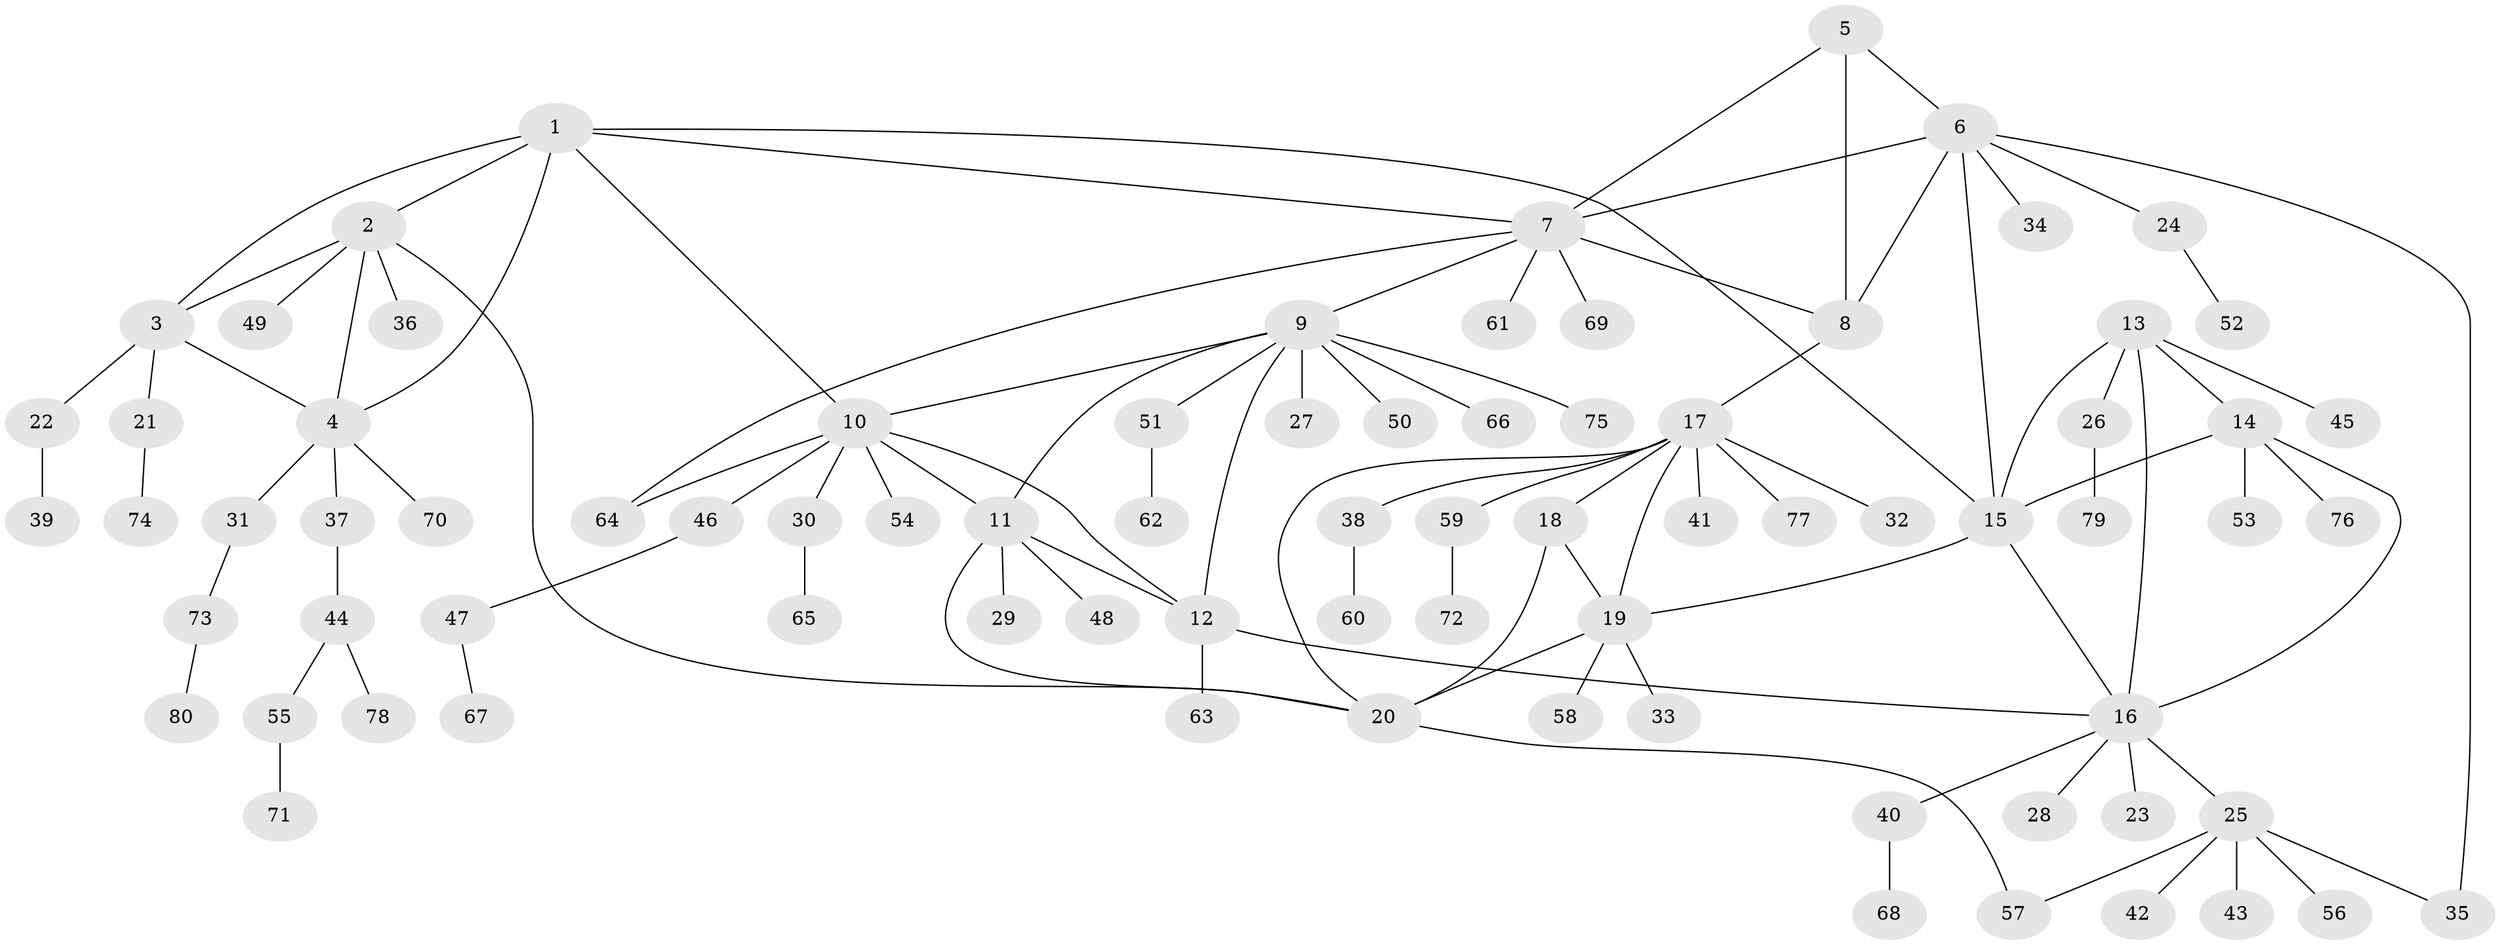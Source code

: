// Generated by graph-tools (version 1.1) at 2025/15/03/09/25 04:15:51]
// undirected, 80 vertices, 103 edges
graph export_dot {
graph [start="1"]
  node [color=gray90,style=filled];
  1;
  2;
  3;
  4;
  5;
  6;
  7;
  8;
  9;
  10;
  11;
  12;
  13;
  14;
  15;
  16;
  17;
  18;
  19;
  20;
  21;
  22;
  23;
  24;
  25;
  26;
  27;
  28;
  29;
  30;
  31;
  32;
  33;
  34;
  35;
  36;
  37;
  38;
  39;
  40;
  41;
  42;
  43;
  44;
  45;
  46;
  47;
  48;
  49;
  50;
  51;
  52;
  53;
  54;
  55;
  56;
  57;
  58;
  59;
  60;
  61;
  62;
  63;
  64;
  65;
  66;
  67;
  68;
  69;
  70;
  71;
  72;
  73;
  74;
  75;
  76;
  77;
  78;
  79;
  80;
  1 -- 2;
  1 -- 3;
  1 -- 4;
  1 -- 7;
  1 -- 10;
  1 -- 15;
  2 -- 3;
  2 -- 4;
  2 -- 20;
  2 -- 36;
  2 -- 49;
  3 -- 4;
  3 -- 21;
  3 -- 22;
  4 -- 31;
  4 -- 37;
  4 -- 70;
  5 -- 6;
  5 -- 7;
  5 -- 8;
  6 -- 7;
  6 -- 8;
  6 -- 15;
  6 -- 24;
  6 -- 34;
  6 -- 35;
  7 -- 8;
  7 -- 9;
  7 -- 61;
  7 -- 64;
  7 -- 69;
  8 -- 17;
  9 -- 10;
  9 -- 11;
  9 -- 12;
  9 -- 27;
  9 -- 50;
  9 -- 51;
  9 -- 66;
  9 -- 75;
  10 -- 11;
  10 -- 12;
  10 -- 30;
  10 -- 46;
  10 -- 54;
  10 -- 64;
  11 -- 12;
  11 -- 20;
  11 -- 29;
  11 -- 48;
  12 -- 16;
  12 -- 63;
  13 -- 14;
  13 -- 15;
  13 -- 16;
  13 -- 26;
  13 -- 45;
  14 -- 15;
  14 -- 16;
  14 -- 53;
  14 -- 76;
  15 -- 16;
  15 -- 19;
  16 -- 23;
  16 -- 25;
  16 -- 28;
  16 -- 40;
  17 -- 18;
  17 -- 19;
  17 -- 20;
  17 -- 32;
  17 -- 38;
  17 -- 41;
  17 -- 59;
  17 -- 77;
  18 -- 19;
  18 -- 20;
  19 -- 20;
  19 -- 33;
  19 -- 58;
  20 -- 57;
  21 -- 74;
  22 -- 39;
  24 -- 52;
  25 -- 35;
  25 -- 42;
  25 -- 43;
  25 -- 56;
  25 -- 57;
  26 -- 79;
  30 -- 65;
  31 -- 73;
  37 -- 44;
  38 -- 60;
  40 -- 68;
  44 -- 55;
  44 -- 78;
  46 -- 47;
  47 -- 67;
  51 -- 62;
  55 -- 71;
  59 -- 72;
  73 -- 80;
}
